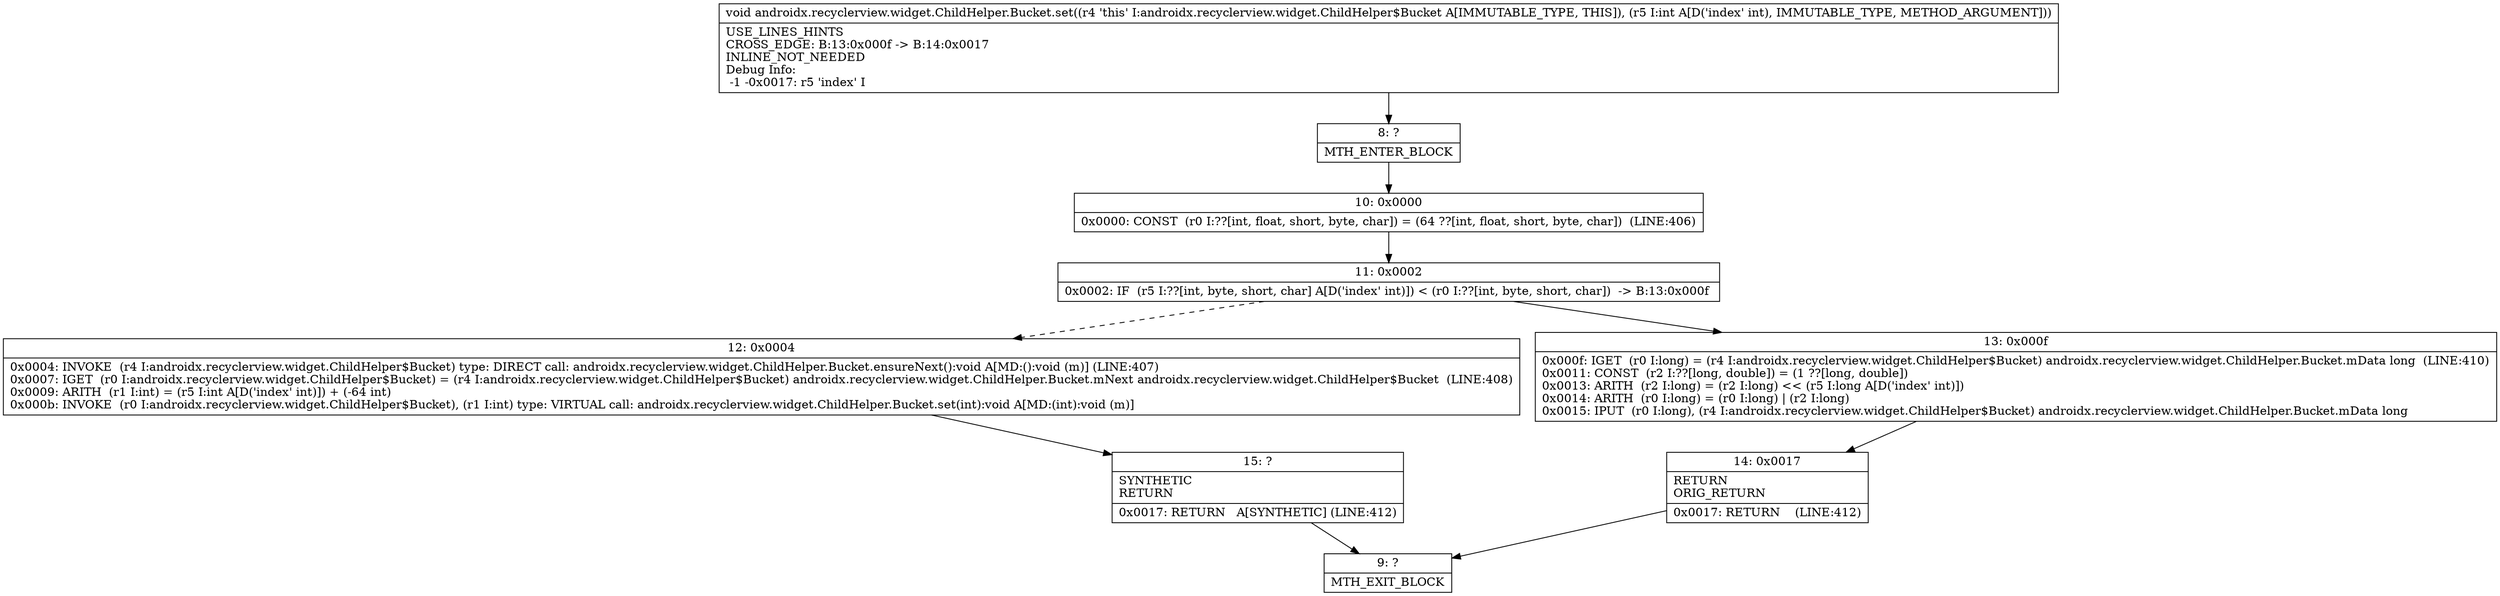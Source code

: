 digraph "CFG forandroidx.recyclerview.widget.ChildHelper.Bucket.set(I)V" {
Node_8 [shape=record,label="{8\:\ ?|MTH_ENTER_BLOCK\l}"];
Node_10 [shape=record,label="{10\:\ 0x0000|0x0000: CONST  (r0 I:??[int, float, short, byte, char]) = (64 ??[int, float, short, byte, char])  (LINE:406)\l}"];
Node_11 [shape=record,label="{11\:\ 0x0002|0x0002: IF  (r5 I:??[int, byte, short, char] A[D('index' int)]) \< (r0 I:??[int, byte, short, char])  \-\> B:13:0x000f \l}"];
Node_12 [shape=record,label="{12\:\ 0x0004|0x0004: INVOKE  (r4 I:androidx.recyclerview.widget.ChildHelper$Bucket) type: DIRECT call: androidx.recyclerview.widget.ChildHelper.Bucket.ensureNext():void A[MD:():void (m)] (LINE:407)\l0x0007: IGET  (r0 I:androidx.recyclerview.widget.ChildHelper$Bucket) = (r4 I:androidx.recyclerview.widget.ChildHelper$Bucket) androidx.recyclerview.widget.ChildHelper.Bucket.mNext androidx.recyclerview.widget.ChildHelper$Bucket  (LINE:408)\l0x0009: ARITH  (r1 I:int) = (r5 I:int A[D('index' int)]) + (\-64 int) \l0x000b: INVOKE  (r0 I:androidx.recyclerview.widget.ChildHelper$Bucket), (r1 I:int) type: VIRTUAL call: androidx.recyclerview.widget.ChildHelper.Bucket.set(int):void A[MD:(int):void (m)]\l}"];
Node_15 [shape=record,label="{15\:\ ?|SYNTHETIC\lRETURN\l|0x0017: RETURN   A[SYNTHETIC] (LINE:412)\l}"];
Node_9 [shape=record,label="{9\:\ ?|MTH_EXIT_BLOCK\l}"];
Node_13 [shape=record,label="{13\:\ 0x000f|0x000f: IGET  (r0 I:long) = (r4 I:androidx.recyclerview.widget.ChildHelper$Bucket) androidx.recyclerview.widget.ChildHelper.Bucket.mData long  (LINE:410)\l0x0011: CONST  (r2 I:??[long, double]) = (1 ??[long, double]) \l0x0013: ARITH  (r2 I:long) = (r2 I:long) \<\< (r5 I:long A[D('index' int)]) \l0x0014: ARITH  (r0 I:long) = (r0 I:long) \| (r2 I:long) \l0x0015: IPUT  (r0 I:long), (r4 I:androidx.recyclerview.widget.ChildHelper$Bucket) androidx.recyclerview.widget.ChildHelper.Bucket.mData long \l}"];
Node_14 [shape=record,label="{14\:\ 0x0017|RETURN\lORIG_RETURN\l|0x0017: RETURN    (LINE:412)\l}"];
MethodNode[shape=record,label="{void androidx.recyclerview.widget.ChildHelper.Bucket.set((r4 'this' I:androidx.recyclerview.widget.ChildHelper$Bucket A[IMMUTABLE_TYPE, THIS]), (r5 I:int A[D('index' int), IMMUTABLE_TYPE, METHOD_ARGUMENT]))  | USE_LINES_HINTS\lCROSS_EDGE: B:13:0x000f \-\> B:14:0x0017\lINLINE_NOT_NEEDED\lDebug Info:\l  \-1 \-0x0017: r5 'index' I\l}"];
MethodNode -> Node_8;Node_8 -> Node_10;
Node_10 -> Node_11;
Node_11 -> Node_12[style=dashed];
Node_11 -> Node_13;
Node_12 -> Node_15;
Node_15 -> Node_9;
Node_13 -> Node_14;
Node_14 -> Node_9;
}


